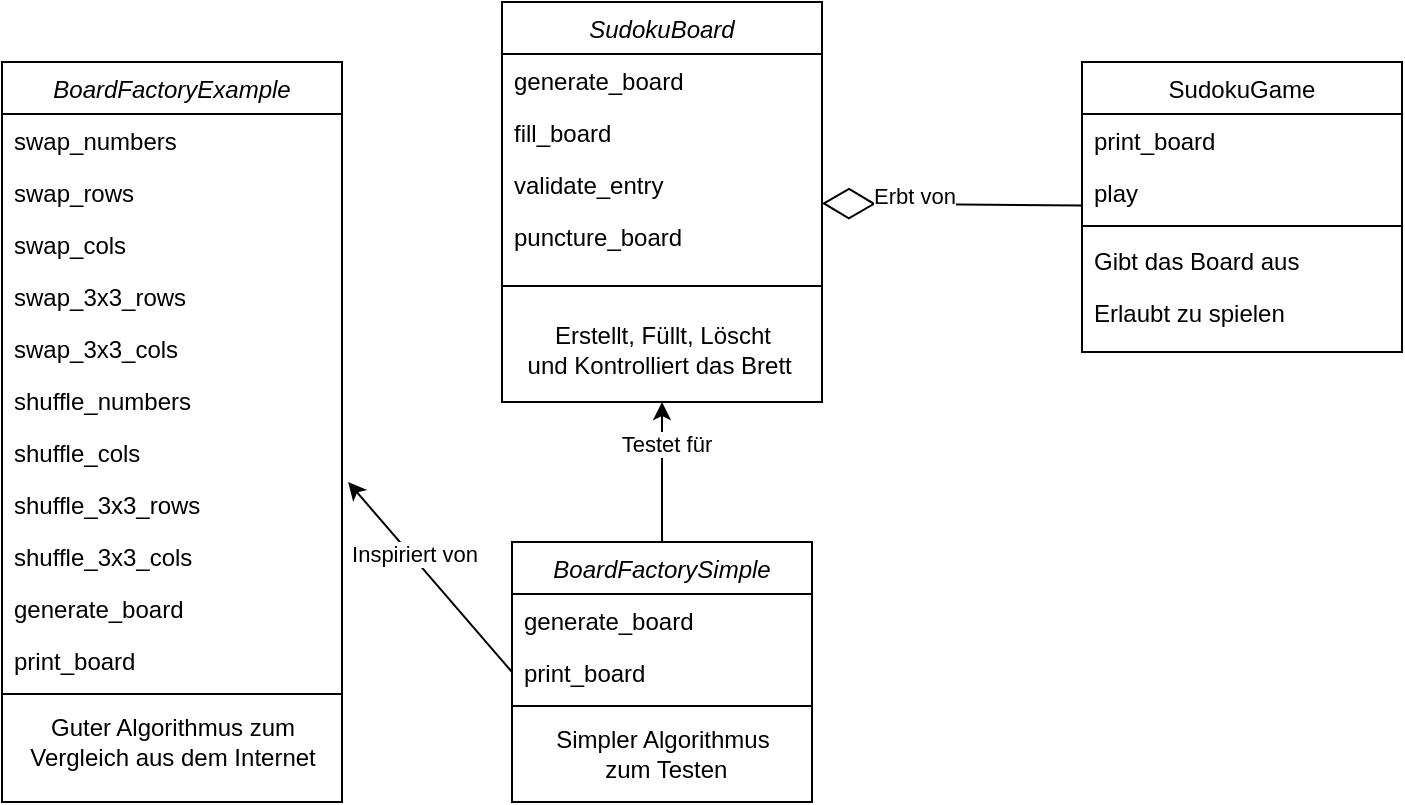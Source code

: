 <mxfile version="20.4.0" type="device"><diagram id="C5RBs43oDa-KdzZeNtuy" name="Page-1"><mxGraphModel dx="1178" dy="637" grid="1" gridSize="10" guides="1" tooltips="1" connect="1" arrows="1" fold="1" page="1" pageScale="1" pageWidth="827" pageHeight="1169" math="0" shadow="0"><root><mxCell id="WIyWlLk6GJQsqaUBKTNV-0"/><mxCell id="WIyWlLk6GJQsqaUBKTNV-1" parent="WIyWlLk6GJQsqaUBKTNV-0"/><mxCell id="zkfFHV4jXpPFQw0GAbJ--0" value="SudokuBoard" style="swimlane;fontStyle=2;align=center;verticalAlign=top;childLayout=stackLayout;horizontal=1;startSize=26;horizontalStack=0;resizeParent=1;resizeLast=0;collapsible=1;marginBottom=0;rounded=0;shadow=0;strokeWidth=1;" parent="WIyWlLk6GJQsqaUBKTNV-1" vertex="1"><mxGeometry x="270" y="50" width="160" height="200" as="geometry"><mxRectangle x="230" y="140" width="160" height="26" as="alternateBounds"/></mxGeometry></mxCell><mxCell id="zkfFHV4jXpPFQw0GAbJ--1" value="generate_board" style="text;align=left;verticalAlign=top;spacingLeft=4;spacingRight=4;overflow=hidden;rotatable=0;points=[[0,0.5],[1,0.5]];portConstraint=eastwest;" parent="zkfFHV4jXpPFQw0GAbJ--0" vertex="1"><mxGeometry y="26" width="160" height="26" as="geometry"/></mxCell><mxCell id="zkfFHV4jXpPFQw0GAbJ--2" value="fill_board" style="text;align=left;verticalAlign=top;spacingLeft=4;spacingRight=4;overflow=hidden;rotatable=0;points=[[0,0.5],[1,0.5]];portConstraint=eastwest;rounded=0;shadow=0;html=0;" parent="zkfFHV4jXpPFQw0GAbJ--0" vertex="1"><mxGeometry y="52" width="160" height="26" as="geometry"/></mxCell><mxCell id="yWedkSjJ-mOeX6taWh3V-0" value="validate_entry" style="text;align=left;verticalAlign=top;spacingLeft=4;spacingRight=4;overflow=hidden;rotatable=0;points=[[0,0.5],[1,0.5]];portConstraint=eastwest;rounded=0;shadow=0;html=0;" parent="zkfFHV4jXpPFQw0GAbJ--0" vertex="1"><mxGeometry y="78" width="160" height="26" as="geometry"/></mxCell><mxCell id="yWedkSjJ-mOeX6taWh3V-1" value="puncture_board" style="text;align=left;verticalAlign=top;spacingLeft=4;spacingRight=4;overflow=hidden;rotatable=0;points=[[0,0.5],[1,0.5]];portConstraint=eastwest;rounded=0;shadow=0;html=0;" parent="zkfFHV4jXpPFQw0GAbJ--0" vertex="1"><mxGeometry y="104" width="160" height="26" as="geometry"/></mxCell><mxCell id="zkfFHV4jXpPFQw0GAbJ--4" value="" style="line;html=1;strokeWidth=1;align=left;verticalAlign=middle;spacingTop=-1;spacingLeft=3;spacingRight=3;rotatable=0;labelPosition=right;points=[];portConstraint=eastwest;" parent="zkfFHV4jXpPFQw0GAbJ--0" vertex="1"><mxGeometry y="130" width="160" height="24" as="geometry"/></mxCell><mxCell id="yWedkSjJ-mOeX6taWh3V-5" value="Erstellt, Füllt, Löscht&lt;br&gt;und Kontrolliert das Brett&amp;nbsp;" style="text;html=1;align=center;verticalAlign=middle;resizable=0;points=[];autosize=1;strokeColor=none;fillColor=none;" parent="zkfFHV4jXpPFQw0GAbJ--0" vertex="1"><mxGeometry y="154" width="160" height="40" as="geometry"/></mxCell><mxCell id="zkfFHV4jXpPFQw0GAbJ--17" value="SudokuGame" style="swimlane;fontStyle=0;align=center;verticalAlign=top;childLayout=stackLayout;horizontal=1;startSize=26;horizontalStack=0;resizeParent=1;resizeLast=0;collapsible=1;marginBottom=0;rounded=0;shadow=0;strokeWidth=1;" parent="WIyWlLk6GJQsqaUBKTNV-1" vertex="1"><mxGeometry x="560" y="80" width="160" height="145" as="geometry"><mxRectangle x="550" y="140" width="160" height="26" as="alternateBounds"/></mxGeometry></mxCell><mxCell id="zkfFHV4jXpPFQw0GAbJ--19" value="print_board" style="text;align=left;verticalAlign=top;spacingLeft=4;spacingRight=4;overflow=hidden;rotatable=0;points=[[0,0.5],[1,0.5]];portConstraint=eastwest;rounded=0;shadow=0;html=0;" parent="zkfFHV4jXpPFQw0GAbJ--17" vertex="1"><mxGeometry y="26" width="160" height="26" as="geometry"/></mxCell><mxCell id="zkfFHV4jXpPFQw0GAbJ--20" value="play" style="text;align=left;verticalAlign=top;spacingLeft=4;spacingRight=4;overflow=hidden;rotatable=0;points=[[0,0.5],[1,0.5]];portConstraint=eastwest;rounded=0;shadow=0;html=0;" parent="zkfFHV4jXpPFQw0GAbJ--17" vertex="1"><mxGeometry y="52" width="160" height="26" as="geometry"/></mxCell><mxCell id="zkfFHV4jXpPFQw0GAbJ--23" value="" style="line;html=1;strokeWidth=1;align=left;verticalAlign=middle;spacingTop=-1;spacingLeft=3;spacingRight=3;rotatable=0;labelPosition=right;points=[];portConstraint=eastwest;" parent="zkfFHV4jXpPFQw0GAbJ--17" vertex="1"><mxGeometry y="78" width="160" height="8" as="geometry"/></mxCell><mxCell id="zkfFHV4jXpPFQw0GAbJ--24" value="Gibt das Board aus" style="text;align=left;verticalAlign=top;spacingLeft=4;spacingRight=4;overflow=hidden;rotatable=0;points=[[0,0.5],[1,0.5]];portConstraint=eastwest;" parent="zkfFHV4jXpPFQw0GAbJ--17" vertex="1"><mxGeometry y="86" width="160" height="26" as="geometry"/></mxCell><mxCell id="zkfFHV4jXpPFQw0GAbJ--25" value="Erlaubt zu spielen" style="text;align=left;verticalAlign=top;spacingLeft=4;spacingRight=4;overflow=hidden;rotatable=0;points=[[0,0.5],[1,0.5]];portConstraint=eastwest;" parent="zkfFHV4jXpPFQw0GAbJ--17" vertex="1"><mxGeometry y="112" width="160" height="26" as="geometry"/></mxCell><mxCell id="yWedkSjJ-mOeX6taWh3V-4" value="" style="endArrow=diamondThin;endFill=0;endSize=24;html=1;rounded=0;" parent="WIyWlLk6GJQsqaUBKTNV-1" source="zkfFHV4jXpPFQw0GAbJ--17" target="zkfFHV4jXpPFQw0GAbJ--0" edge="1"><mxGeometry width="160" relative="1" as="geometry"><mxPoint x="330" y="200" as="sourcePoint"/><mxPoint x="490" y="200" as="targetPoint"/></mxGeometry></mxCell><mxCell id="yWedkSjJ-mOeX6taWh3V-6" value="Erbt von" style="edgeLabel;html=1;align=center;verticalAlign=middle;resizable=0;points=[];" parent="yWedkSjJ-mOeX6taWh3V-4" vertex="1" connectable="0"><mxGeometry x="0.298" y="-4" relative="1" as="geometry"><mxPoint as="offset"/></mxGeometry></mxCell><mxCell id="yWedkSjJ-mOeX6taWh3V-8" value="BoardFactoryExample" style="swimlane;fontStyle=2;align=center;verticalAlign=top;childLayout=stackLayout;horizontal=1;startSize=26;horizontalStack=0;resizeParent=1;resizeLast=0;collapsible=1;marginBottom=0;rounded=0;shadow=0;strokeWidth=1;" parent="WIyWlLk6GJQsqaUBKTNV-1" vertex="1"><mxGeometry x="20" y="80" width="170" height="370" as="geometry"><mxRectangle x="230" y="140" width="160" height="26" as="alternateBounds"/></mxGeometry></mxCell><mxCell id="yWedkSjJ-mOeX6taWh3V-9" value="swap_numbers" style="text;align=left;verticalAlign=top;spacingLeft=4;spacingRight=4;overflow=hidden;rotatable=0;points=[[0,0.5],[1,0.5]];portConstraint=eastwest;" parent="yWedkSjJ-mOeX6taWh3V-8" vertex="1"><mxGeometry y="26" width="170" height="26" as="geometry"/></mxCell><mxCell id="yWedkSjJ-mOeX6taWh3V-10" value="swap_rows" style="text;align=left;verticalAlign=top;spacingLeft=4;spacingRight=4;overflow=hidden;rotatable=0;points=[[0,0.5],[1,0.5]];portConstraint=eastwest;rounded=0;shadow=0;html=0;" parent="yWedkSjJ-mOeX6taWh3V-8" vertex="1"><mxGeometry y="52" width="170" height="26" as="geometry"/></mxCell><mxCell id="yWedkSjJ-mOeX6taWh3V-11" value="swap_cols" style="text;align=left;verticalAlign=top;spacingLeft=4;spacingRight=4;overflow=hidden;rotatable=0;points=[[0,0.5],[1,0.5]];portConstraint=eastwest;rounded=0;shadow=0;html=0;" parent="yWedkSjJ-mOeX6taWh3V-8" vertex="1"><mxGeometry y="78" width="170" height="26" as="geometry"/></mxCell><mxCell id="yWedkSjJ-mOeX6taWh3V-12" value="swap_3x3_rows" style="text;align=left;verticalAlign=top;spacingLeft=4;spacingRight=4;overflow=hidden;rotatable=0;points=[[0,0.5],[1,0.5]];portConstraint=eastwest;rounded=0;shadow=0;html=0;" parent="yWedkSjJ-mOeX6taWh3V-8" vertex="1"><mxGeometry y="104" width="170" height="26" as="geometry"/></mxCell><mxCell id="yWedkSjJ-mOeX6taWh3V-13" value="swap_3x3_cols" style="text;align=left;verticalAlign=top;spacingLeft=4;spacingRight=4;overflow=hidden;rotatable=0;points=[[0,0.5],[1,0.5]];portConstraint=eastwest;rounded=0;shadow=0;html=0;" parent="yWedkSjJ-mOeX6taWh3V-8" vertex="1"><mxGeometry y="130" width="170" height="26" as="geometry"/></mxCell><mxCell id="yWedkSjJ-mOeX6taWh3V-16" value="shuffle_numbers" style="text;align=left;verticalAlign=top;spacingLeft=4;spacingRight=4;overflow=hidden;rotatable=0;points=[[0,0.5],[1,0.5]];portConstraint=eastwest;rounded=0;shadow=0;html=0;" parent="yWedkSjJ-mOeX6taWh3V-8" vertex="1"><mxGeometry y="156" width="170" height="26" as="geometry"/></mxCell><mxCell id="yWedkSjJ-mOeX6taWh3V-17" value="shuffle_cols" style="text;align=left;verticalAlign=top;spacingLeft=4;spacingRight=4;overflow=hidden;rotatable=0;points=[[0,0.5],[1,0.5]];portConstraint=eastwest;rounded=0;shadow=0;html=0;" parent="yWedkSjJ-mOeX6taWh3V-8" vertex="1"><mxGeometry y="182" width="170" height="26" as="geometry"/></mxCell><mxCell id="yWedkSjJ-mOeX6taWh3V-18" value="shuffle_3x3_rows" style="text;align=left;verticalAlign=top;spacingLeft=4;spacingRight=4;overflow=hidden;rotatable=0;points=[[0,0.5],[1,0.5]];portConstraint=eastwest;rounded=0;shadow=0;html=0;" parent="yWedkSjJ-mOeX6taWh3V-8" vertex="1"><mxGeometry y="208" width="170" height="26" as="geometry"/></mxCell><mxCell id="yWedkSjJ-mOeX6taWh3V-19" value="shuffle_3x3_cols" style="text;align=left;verticalAlign=top;spacingLeft=4;spacingRight=4;overflow=hidden;rotatable=0;points=[[0,0.5],[1,0.5]];portConstraint=eastwest;rounded=0;shadow=0;html=0;" parent="yWedkSjJ-mOeX6taWh3V-8" vertex="1"><mxGeometry y="234" width="170" height="26" as="geometry"/></mxCell><mxCell id="yWedkSjJ-mOeX6taWh3V-20" value="generate_board" style="text;align=left;verticalAlign=top;spacingLeft=4;spacingRight=4;overflow=hidden;rotatable=0;points=[[0,0.5],[1,0.5]];portConstraint=eastwest;rounded=0;shadow=0;html=0;" parent="yWedkSjJ-mOeX6taWh3V-8" vertex="1"><mxGeometry y="260" width="170" height="26" as="geometry"/></mxCell><mxCell id="yWedkSjJ-mOeX6taWh3V-21" value="print_board" style="text;align=left;verticalAlign=top;spacingLeft=4;spacingRight=4;overflow=hidden;rotatable=0;points=[[0,0.5],[1,0.5]];portConstraint=eastwest;rounded=0;shadow=0;html=0;" parent="yWedkSjJ-mOeX6taWh3V-8" vertex="1"><mxGeometry y="286" width="170" height="26" as="geometry"/></mxCell><mxCell id="yWedkSjJ-mOeX6taWh3V-14" value="" style="line;html=1;strokeWidth=1;align=left;verticalAlign=middle;spacingTop=-1;spacingLeft=3;spacingRight=3;rotatable=0;labelPosition=right;points=[];portConstraint=eastwest;" parent="yWedkSjJ-mOeX6taWh3V-8" vertex="1"><mxGeometry y="312" width="170" height="8" as="geometry"/></mxCell><mxCell id="yWedkSjJ-mOeX6taWh3V-15" value="Guter Algorithmus zum &lt;br&gt;Vergleich aus dem Internet" style="text;html=1;align=center;verticalAlign=middle;resizable=0;points=[];autosize=1;strokeColor=none;fillColor=none;" parent="yWedkSjJ-mOeX6taWh3V-8" vertex="1"><mxGeometry y="320" width="170" height="40" as="geometry"/></mxCell><mxCell id="yWedkSjJ-mOeX6taWh3V-22" value="BoardFactorySimple" style="swimlane;fontStyle=2;align=center;verticalAlign=top;childLayout=stackLayout;horizontal=1;startSize=26;horizontalStack=0;resizeParent=1;resizeLast=0;collapsible=1;marginBottom=0;rounded=0;shadow=0;strokeWidth=1;" parent="WIyWlLk6GJQsqaUBKTNV-1" vertex="1"><mxGeometry x="275" y="320" width="150" height="130" as="geometry"><mxRectangle x="230" y="140" width="160" height="26" as="alternateBounds"/></mxGeometry></mxCell><mxCell id="yWedkSjJ-mOeX6taWh3V-32" value="generate_board" style="text;align=left;verticalAlign=top;spacingLeft=4;spacingRight=4;overflow=hidden;rotatable=0;points=[[0,0.5],[1,0.5]];portConstraint=eastwest;rounded=0;shadow=0;html=0;" parent="yWedkSjJ-mOeX6taWh3V-22" vertex="1"><mxGeometry y="26" width="150" height="26" as="geometry"/></mxCell><mxCell id="yWedkSjJ-mOeX6taWh3V-33" value="print_board" style="text;align=left;verticalAlign=top;spacingLeft=4;spacingRight=4;overflow=hidden;rotatable=0;points=[[0,0.5],[1,0.5]];portConstraint=eastwest;rounded=0;shadow=0;html=0;" parent="yWedkSjJ-mOeX6taWh3V-22" vertex="1"><mxGeometry y="52" width="150" height="26" as="geometry"/></mxCell><mxCell id="yWedkSjJ-mOeX6taWh3V-34" value="" style="line;html=1;strokeWidth=1;align=left;verticalAlign=middle;spacingTop=-1;spacingLeft=3;spacingRight=3;rotatable=0;labelPosition=right;points=[];portConstraint=eastwest;" parent="yWedkSjJ-mOeX6taWh3V-22" vertex="1"><mxGeometry y="78" width="150" height="8" as="geometry"/></mxCell><mxCell id="yWedkSjJ-mOeX6taWh3V-35" value="Simpler Algorithmus&lt;br&gt;&amp;nbsp;zum Testen" style="text;html=1;align=center;verticalAlign=middle;resizable=0;points=[];autosize=1;strokeColor=none;fillColor=none;" parent="yWedkSjJ-mOeX6taWh3V-22" vertex="1"><mxGeometry y="86" width="150" height="40" as="geometry"/></mxCell><mxCell id="yWedkSjJ-mOeX6taWh3V-36" value="" style="endArrow=classic;html=1;rounded=0;entryX=1.018;entryY=0.077;entryDx=0;entryDy=0;entryPerimeter=0;exitX=0;exitY=0.5;exitDx=0;exitDy=0;" parent="WIyWlLk6GJQsqaUBKTNV-1" source="yWedkSjJ-mOeX6taWh3V-33" target="yWedkSjJ-mOeX6taWh3V-18" edge="1"><mxGeometry width="50" height="50" relative="1" as="geometry"><mxPoint x="210" y="410" as="sourcePoint"/><mxPoint x="260" y="360" as="targetPoint"/></mxGeometry></mxCell><mxCell id="yWedkSjJ-mOeX6taWh3V-37" value="Inspiriert von" style="edgeLabel;html=1;align=center;verticalAlign=middle;resizable=0;points=[];" parent="yWedkSjJ-mOeX6taWh3V-36" vertex="1" connectable="0"><mxGeometry x="0.224" y="-1" relative="1" as="geometry"><mxPoint as="offset"/></mxGeometry></mxCell><mxCell id="yWedkSjJ-mOeX6taWh3V-38" value="" style="endArrow=classic;html=1;rounded=0;exitX=0.5;exitY=0;exitDx=0;exitDy=0;" parent="WIyWlLk6GJQsqaUBKTNV-1" edge="1" source="yWedkSjJ-mOeX6taWh3V-22"><mxGeometry width="50" height="50" relative="1" as="geometry"><mxPoint x="330" y="330" as="sourcePoint"/><mxPoint x="350" y="250" as="targetPoint"/><Array as="points"/></mxGeometry></mxCell><mxCell id="yWedkSjJ-mOeX6taWh3V-39" value="Testet für" style="edgeLabel;html=1;align=center;verticalAlign=middle;resizable=0;points=[];" parent="yWedkSjJ-mOeX6taWh3V-38" vertex="1" connectable="0"><mxGeometry x="0.407" y="-2" relative="1" as="geometry"><mxPoint as="offset"/></mxGeometry></mxCell></root></mxGraphModel></diagram></mxfile>